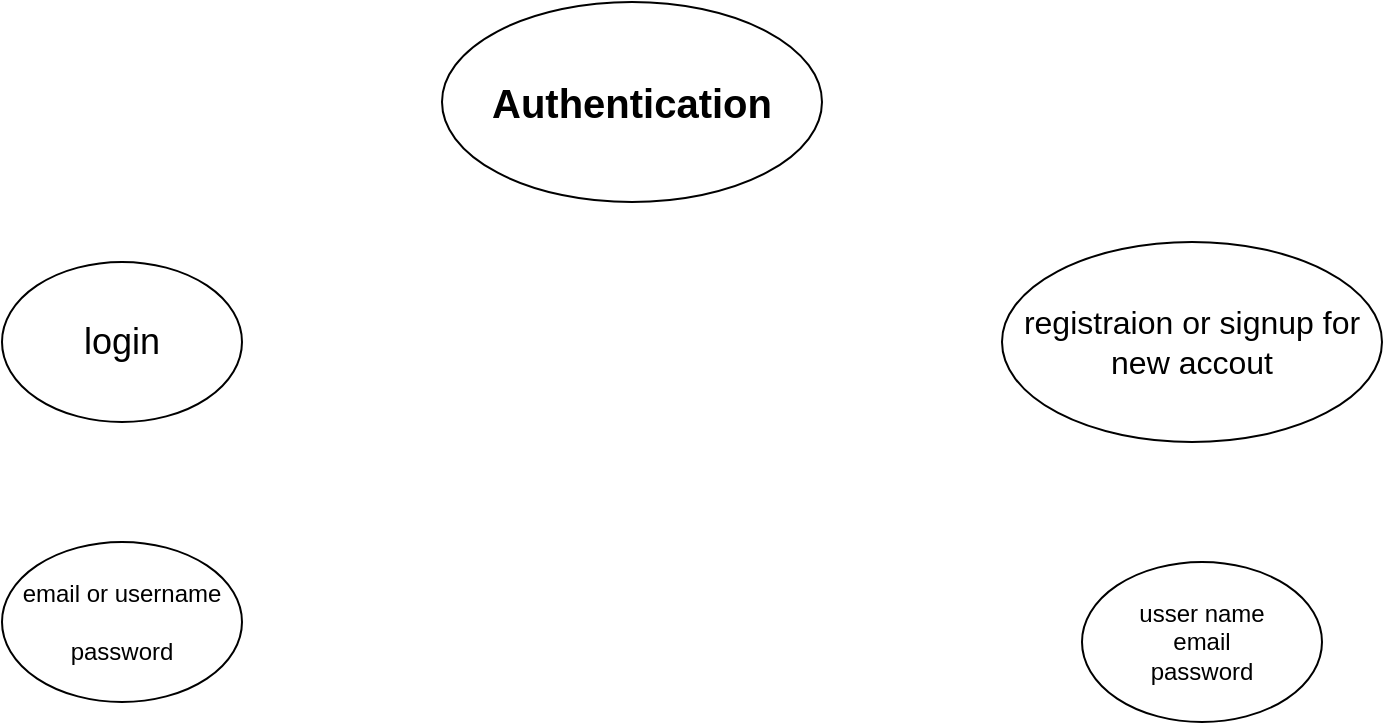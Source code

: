 <mxfile>
    <diagram id="0CQTJwxWPeAexo2OM4TQ" name="Page-1">
        <mxGraphModel dx="1489" dy="839" grid="1" gridSize="10" guides="1" tooltips="1" connect="1" arrows="1" fold="1" page="1" pageScale="1" pageWidth="850" pageHeight="1100" math="0" shadow="0">
            <root>
                <mxCell id="0"/>
                <mxCell id="1" parent="0"/>
                <mxCell id="2" value="&lt;b&gt;&lt;font style=&quot;font-size: 20px;&quot;&gt;Authentication&lt;/font&gt;&lt;/b&gt;" style="ellipse;whiteSpace=wrap;html=1;" vertex="1" parent="1">
                    <mxGeometry x="320" y="30" width="190" height="100" as="geometry"/>
                </mxCell>
                <mxCell id="3" value="&lt;font style=&quot;font-size: 18px;&quot;&gt;login&lt;/font&gt;" style="ellipse;whiteSpace=wrap;html=1;" vertex="1" parent="1">
                    <mxGeometry x="100" y="160" width="120" height="80" as="geometry"/>
                </mxCell>
                <mxCell id="4" value="&lt;font style=&quot;font-size: 16px;&quot;&gt;registraion or signup for new accout&lt;/font&gt;" style="ellipse;whiteSpace=wrap;html=1;" vertex="1" parent="1">
                    <mxGeometry x="600" y="150" width="190" height="100" as="geometry"/>
                </mxCell>
                <mxCell id="5" value="usser name&lt;div&gt;&lt;font color=&quot;#000000&quot;&gt;email&lt;br&gt;&lt;/font&gt;password&lt;/div&gt;" style="ellipse;whiteSpace=wrap;html=1;" vertex="1" parent="1">
                    <mxGeometry x="640" y="310" width="120" height="80" as="geometry"/>
                </mxCell>
                <mxCell id="6" value="email or username&lt;br&gt;&lt;br&gt;password" style="ellipse;whiteSpace=wrap;html=1;" vertex="1" parent="1">
                    <mxGeometry x="100" y="300" width="120" height="80" as="geometry"/>
                </mxCell>
            </root>
        </mxGraphModel>
    </diagram>
</mxfile>